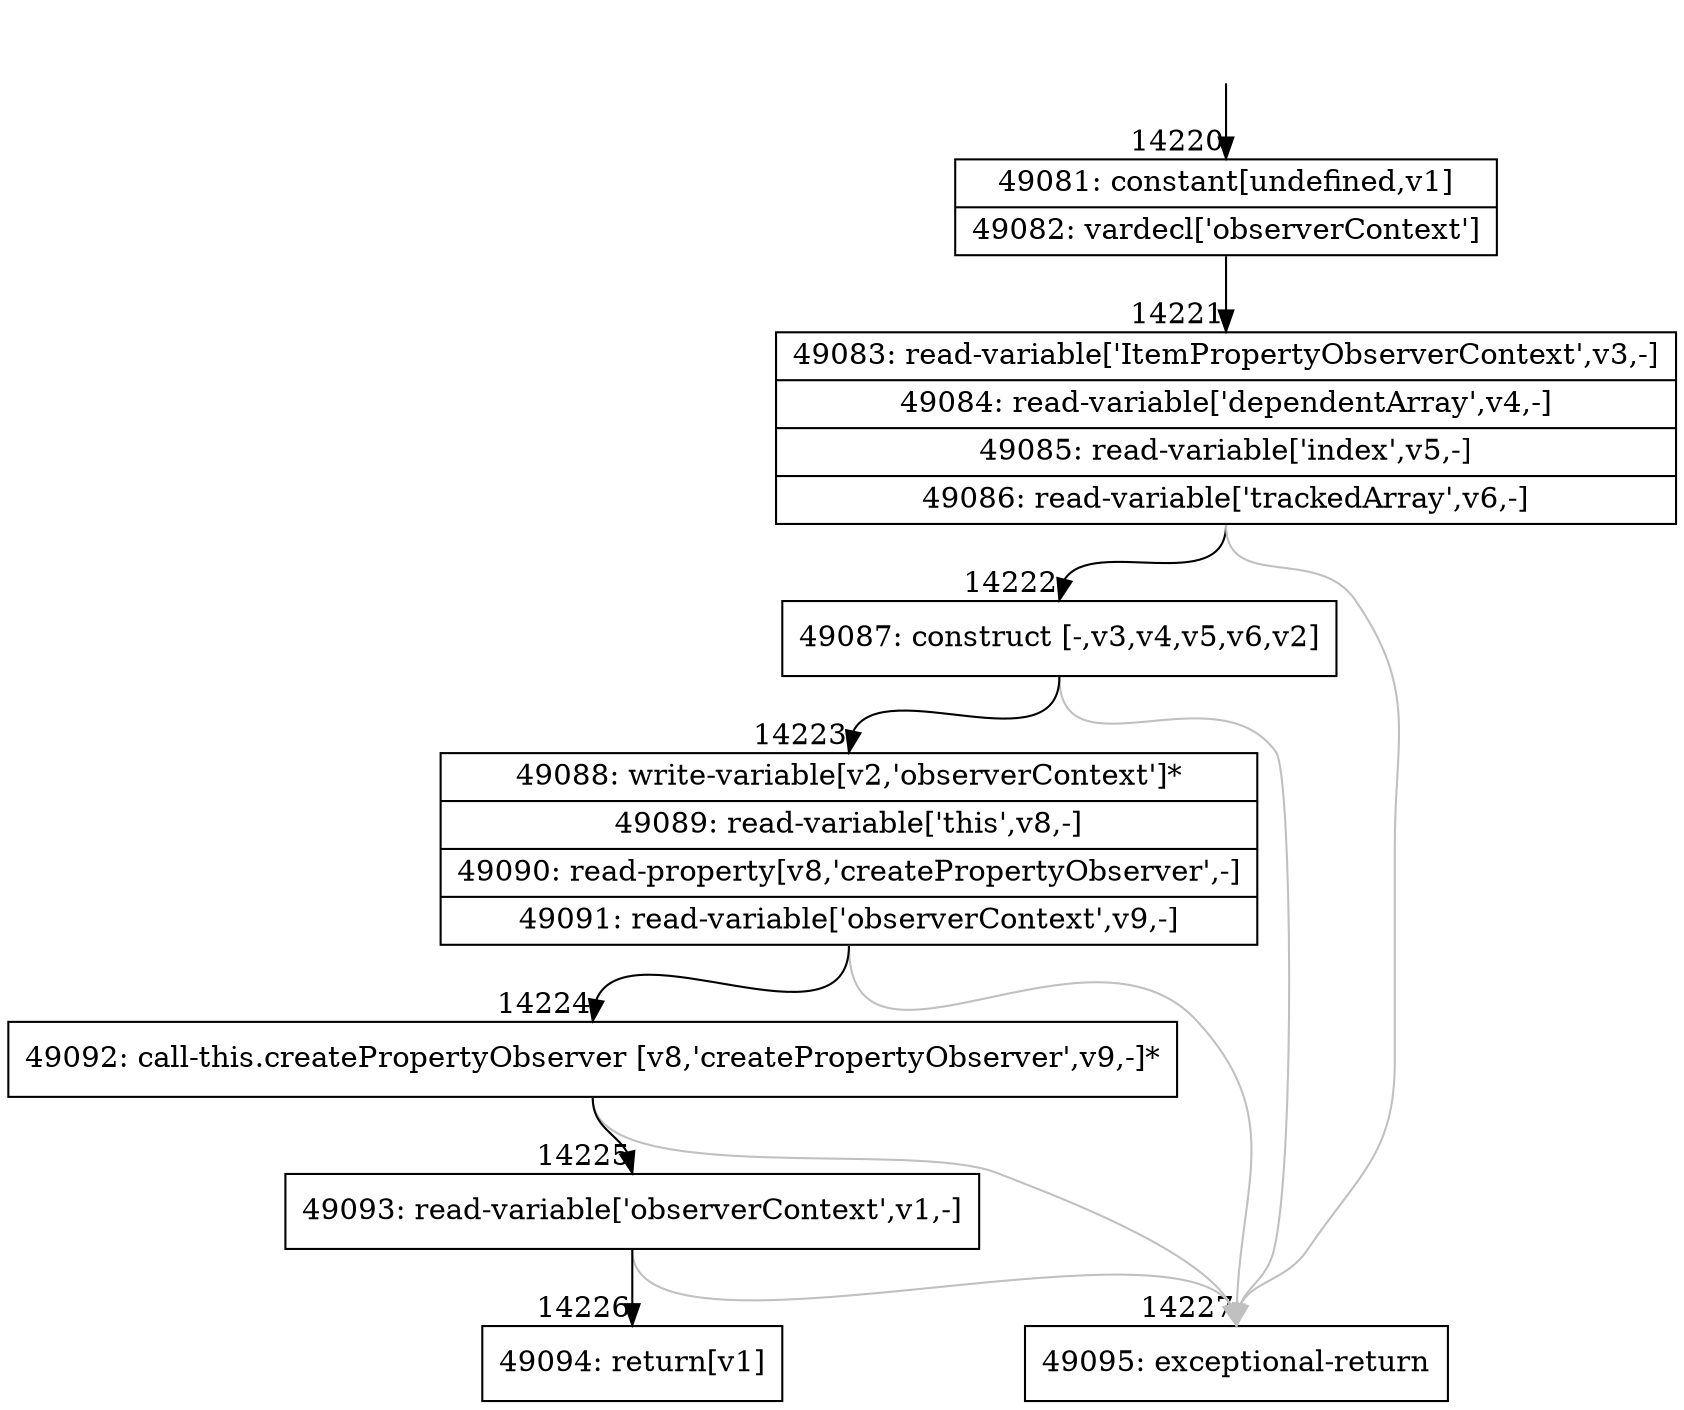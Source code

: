 digraph {
rankdir="TD"
BB_entry1183[shape=none,label=""];
BB_entry1183 -> BB14220 [tailport=s, headport=n, headlabel="    14220"]
BB14220 [shape=record label="{49081: constant[undefined,v1]|49082: vardecl['observerContext']}" ] 
BB14220 -> BB14221 [tailport=s, headport=n, headlabel="      14221"]
BB14221 [shape=record label="{49083: read-variable['ItemPropertyObserverContext',v3,-]|49084: read-variable['dependentArray',v4,-]|49085: read-variable['index',v5,-]|49086: read-variable['trackedArray',v6,-]}" ] 
BB14221 -> BB14222 [tailport=s, headport=n, headlabel="      14222"]
BB14221 -> BB14227 [tailport=s, headport=n, color=gray, headlabel="      14227"]
BB14222 [shape=record label="{49087: construct [-,v3,v4,v5,v6,v2]}" ] 
BB14222 -> BB14223 [tailport=s, headport=n, headlabel="      14223"]
BB14222 -> BB14227 [tailport=s, headport=n, color=gray]
BB14223 [shape=record label="{49088: write-variable[v2,'observerContext']*|49089: read-variable['this',v8,-]|49090: read-property[v8,'createPropertyObserver',-]|49091: read-variable['observerContext',v9,-]}" ] 
BB14223 -> BB14224 [tailport=s, headport=n, headlabel="      14224"]
BB14223 -> BB14227 [tailport=s, headport=n, color=gray]
BB14224 [shape=record label="{49092: call-this.createPropertyObserver [v8,'createPropertyObserver',v9,-]*}" ] 
BB14224 -> BB14225 [tailport=s, headport=n, headlabel="      14225"]
BB14224 -> BB14227 [tailport=s, headport=n, color=gray]
BB14225 [shape=record label="{49093: read-variable['observerContext',v1,-]}" ] 
BB14225 -> BB14226 [tailport=s, headport=n, headlabel="      14226"]
BB14225 -> BB14227 [tailport=s, headport=n, color=gray]
BB14226 [shape=record label="{49094: return[v1]}" ] 
BB14227 [shape=record label="{49095: exceptional-return}" ] 
//#$~ 26360
}
